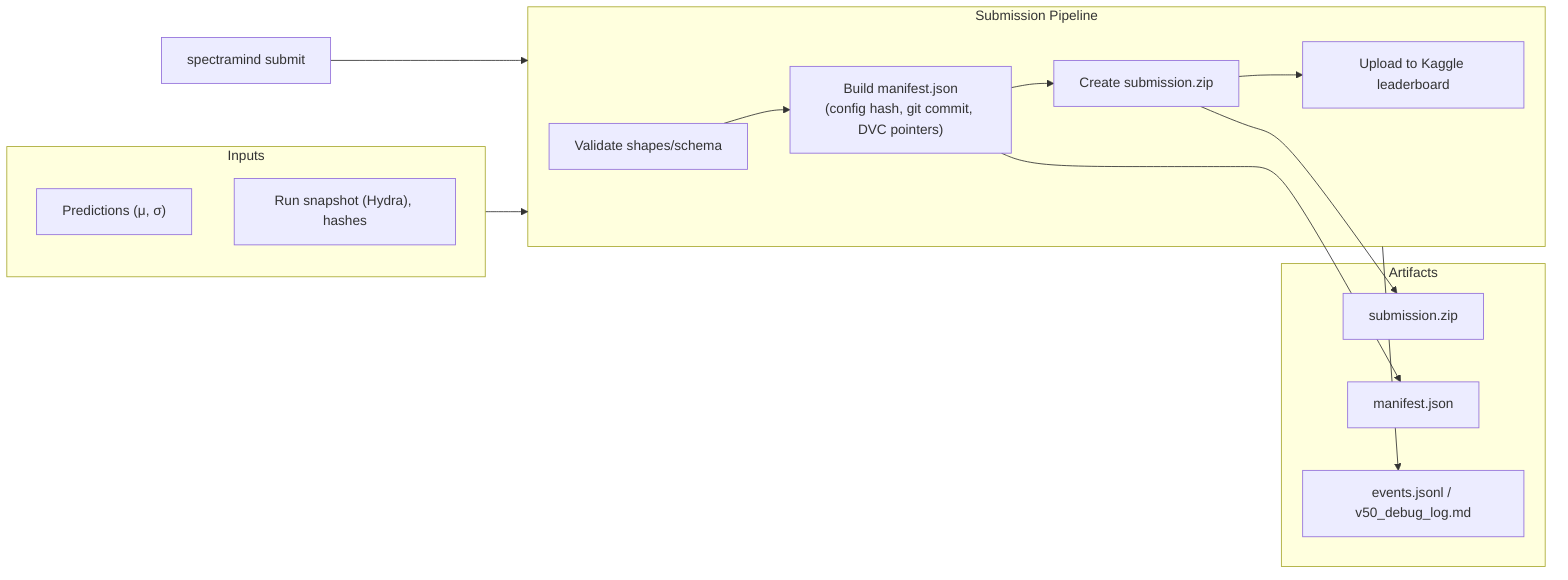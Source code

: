 %% SpectraMind V50 — Submission & Packaging
%% Ref: validated bundle, manifest, leaderboard upload:contentReference[oaicite:8]{index=8}:contentReference[oaicite:9]{index=9}

flowchart LR
  subgraph IN["Inputs"]
    PRED["Predictions (μ, σ)"]
    META["Run snapshot (Hydra), hashes"]
  end

  subgraph SUB["Submission Pipeline"]
    V["Validate shapes/schema"]
    M["Build manifest.json<br/>(config hash, git commit, DVC pointers)"]
    Z["Create submission.zip"]
    U["Upload to Kaggle leaderboard"]
  end

  subgraph OUT["Artifacts"]
    ZIP["submission.zip"]
    MAN["manifest.json"]
    LOG["events.jsonl / v50_debug_log.md"]
  end

  CLI["spectramind submit"] --> SUB
  IN --> SUB
  V --> M --> Z --> U
  Z --> ZIP
  M --> MAN
  SUB --> LOG